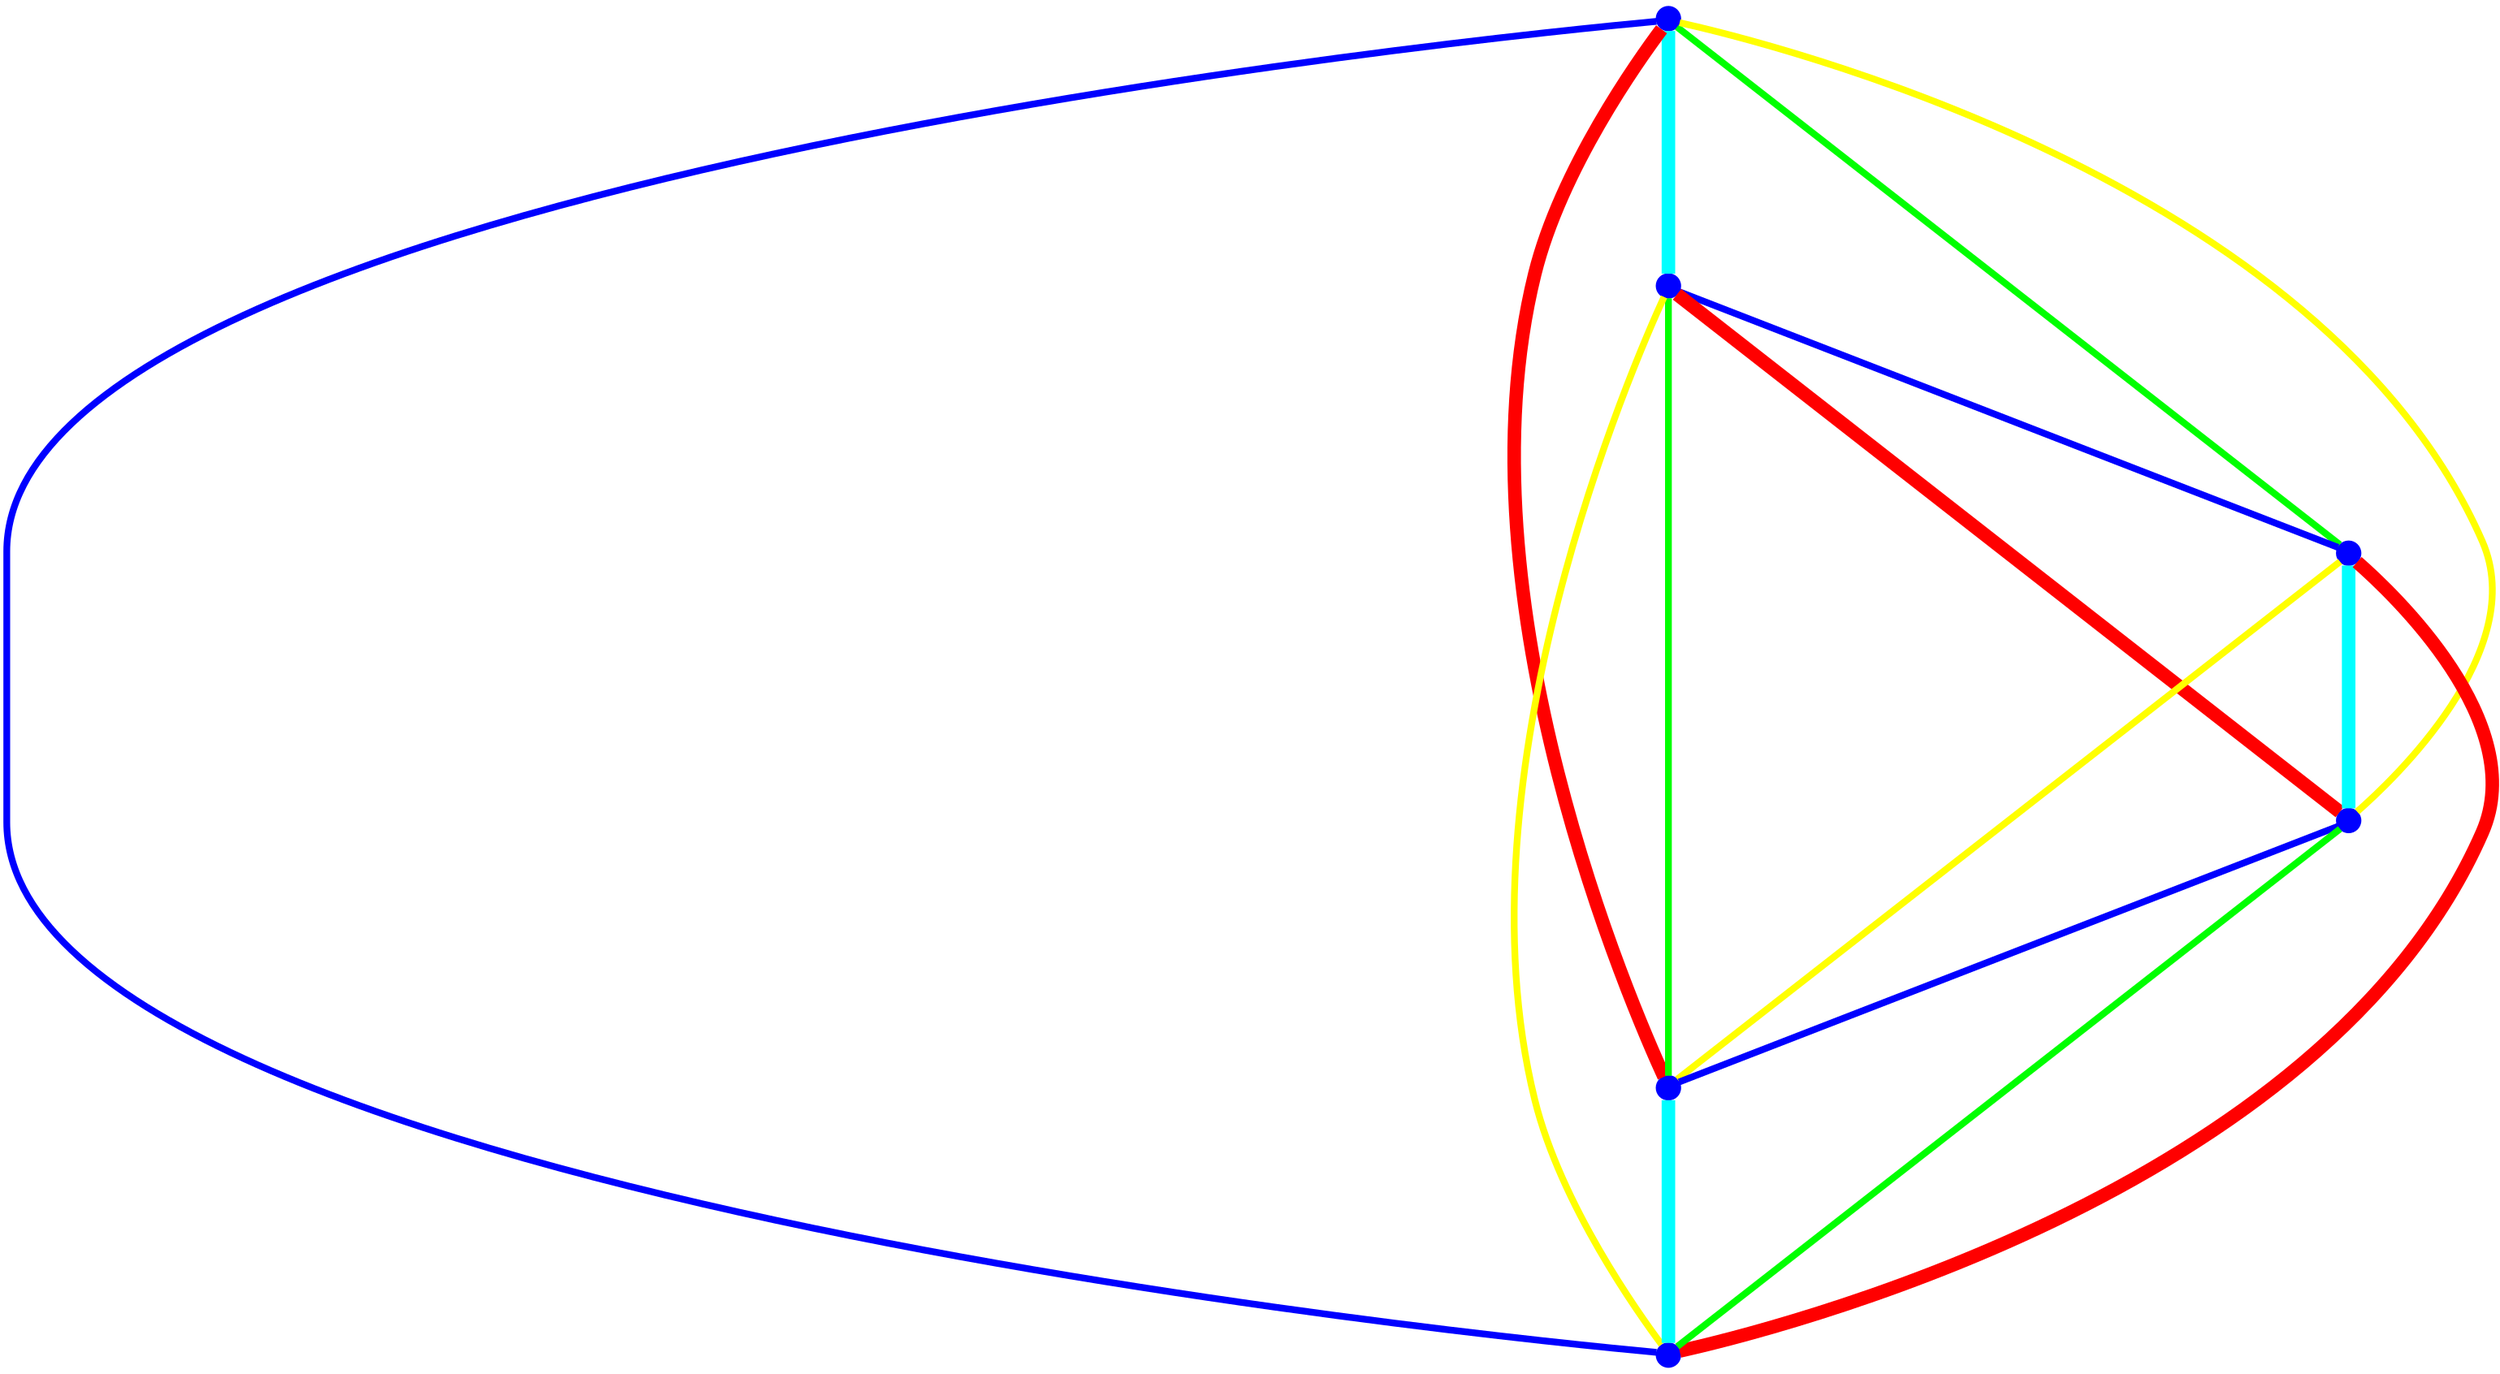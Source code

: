 graph {
ranksep=2
nodesep=2
node [label="" shape=circle style=filled fixedsize=true color=blue fillcolor=blue width=0.2];
"1" -- "2" [style="solid",penwidth="8",color="cyan"];
"1" -- "3" [style="solid",penwidth="4",color="green"];
"1" -- "4" [style="solid",penwidth="4",color="yellow"];
"1" -- "5" [style="solid",penwidth="8",color="red"];
"1" -- "6" [style="solid",penwidth="4",color="blue"];
"2" -- "3" [style="solid",penwidth="4",color="blue"];
"2" -- "4" [style="solid",penwidth="8",color="red"];
"2" -- "5" [style="solid",penwidth="4",color="green"];
"2" -- "6" [style="solid",penwidth="4",color="yellow"];
"3" -- "4" [style="solid",penwidth="8",color="cyan"];
"3" -- "5" [style="solid",penwidth="4",color="yellow"];
"3" -- "6" [style="solid",penwidth="8",color="red"];
"4" -- "5" [style="solid",penwidth="4",color="blue"];
"4" -- "6" [style="solid",penwidth="4",color="green"];
"5" -- "6" [style="solid",penwidth="8",color="cyan"];
}
